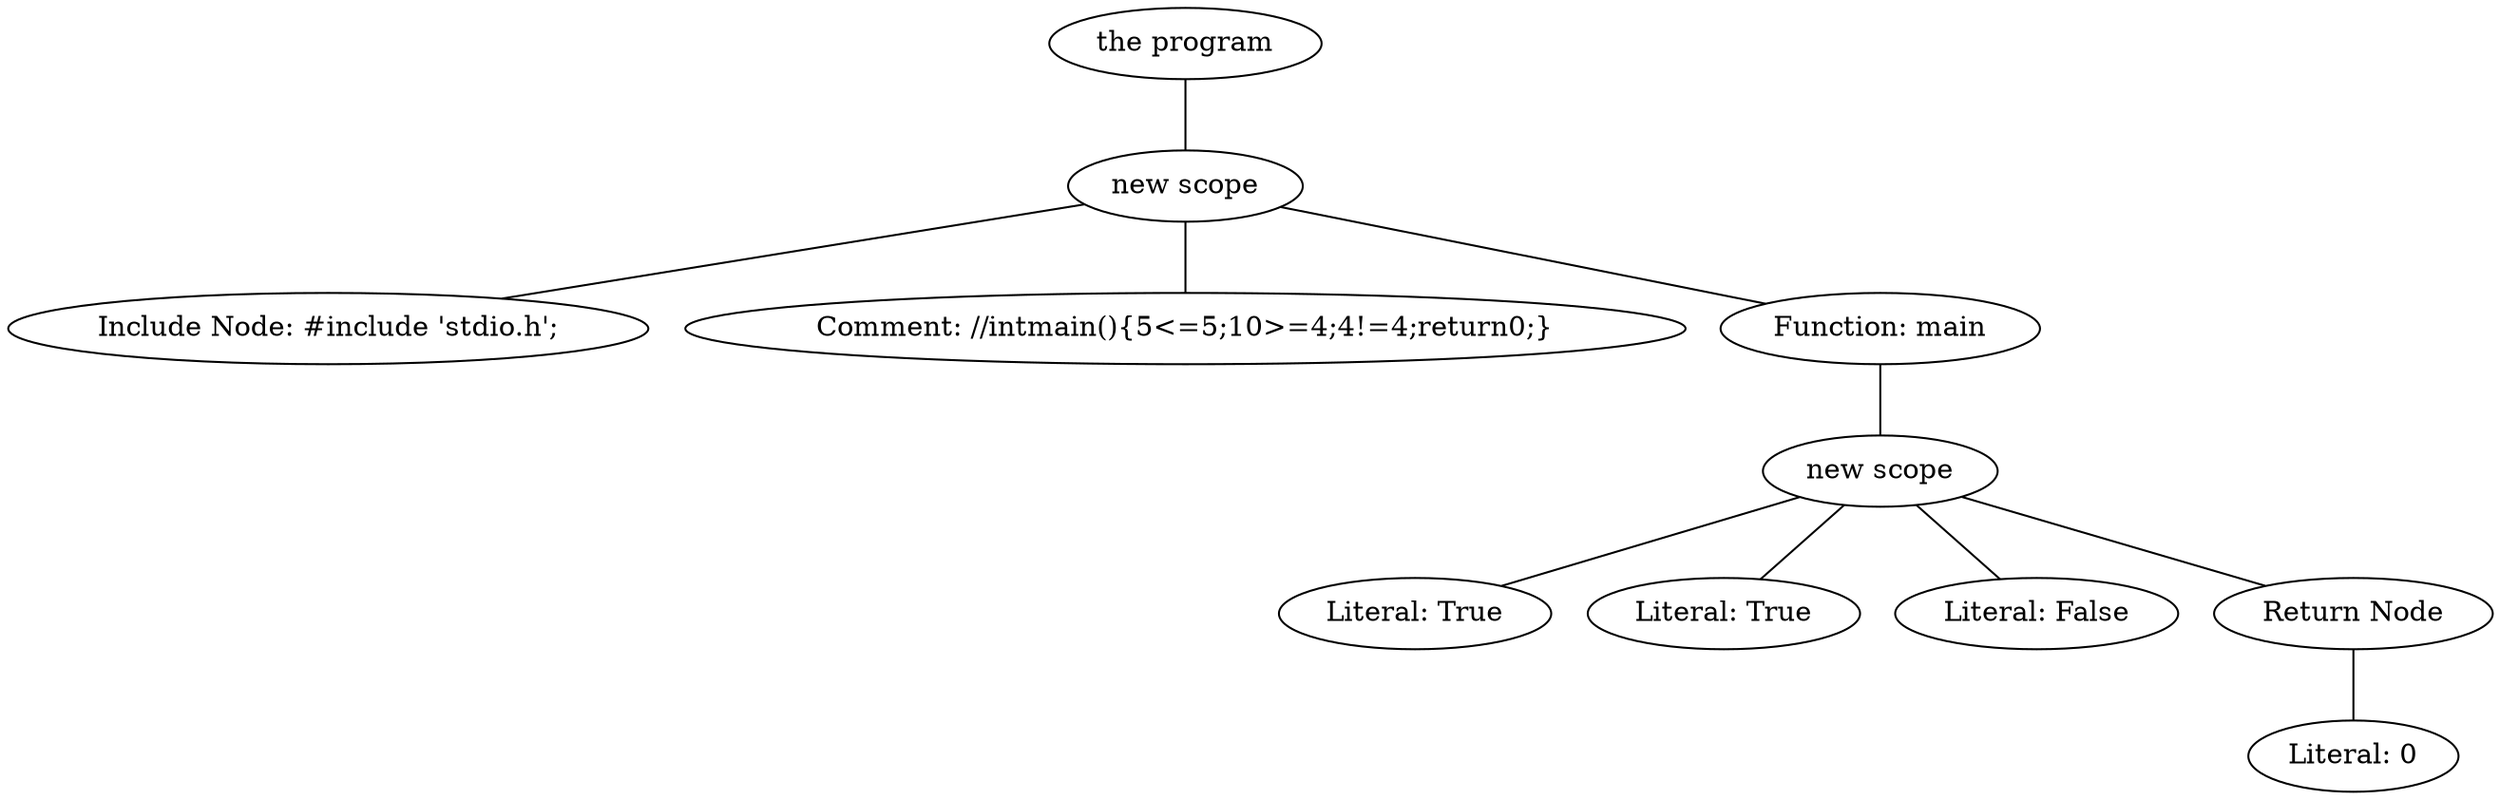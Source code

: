 graph ast {
0.0 [label="the program"]

1.1 [label="new scope"]
2.2 [label="Include Node: #include 'stdio.h';"]
2.3 [label="Comment: //intmain(){5<=5;10>=4;4!=4;return0;}"]
2.4 [label="Function: main"]
3.5 [label="new scope"]
4.6 [label="Literal: True"]
4.7 [label="Literal: True"]
4.8 [label="Literal: False"]
4.9 [label="Return Node"]
3.11 [label="Literal: 0"]


0.0--1.1
1.1--2.2
1.1--2.3
1.1--2.4
2.4--3.5
3.5--4.6
3.5--4.7
3.5--4.8
3.5--4.9
4.9--3.11
}